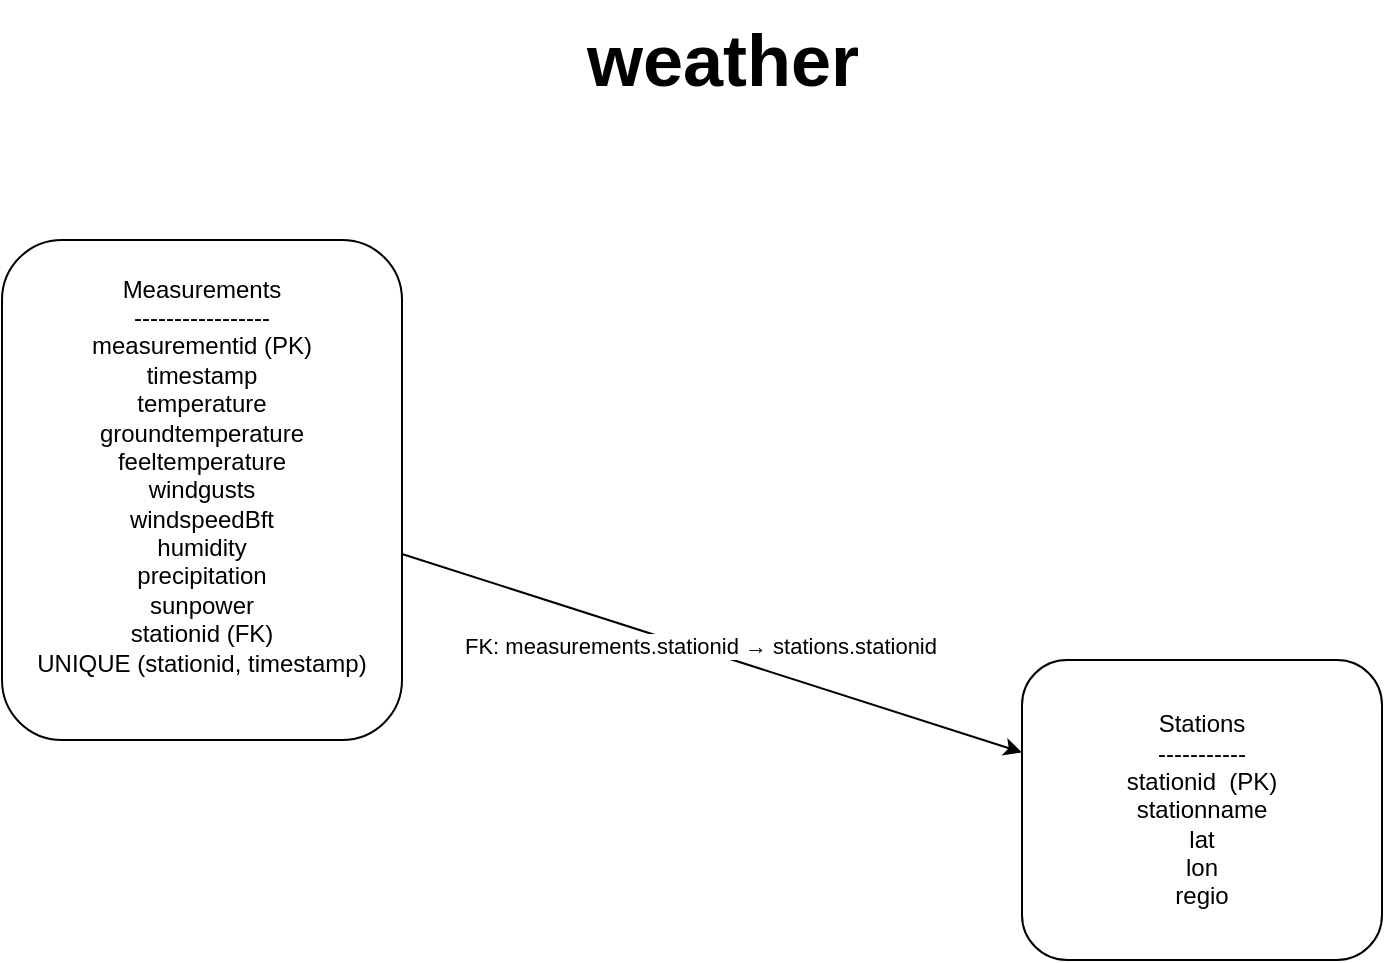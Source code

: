 <mxfile version="27.0.9">
  <diagram name="Pagina-1" id="7L0LI0vAFYGjomKPs-x2">
    <mxGraphModel dx="1426" dy="785" grid="1" gridSize="10" guides="1" tooltips="1" connect="1" arrows="1" fold="1" page="1" pageScale="1" pageWidth="827" pageHeight="1169" math="0" shadow="0">
      <root>
        <mxCell id="0" />
        <mxCell id="1" parent="0" />
        <mxCell id="2awhrkOe10rl8E8iRON_-1" value="Stations&lt;div&gt;-----------&lt;/div&gt;&lt;div&gt;stationid&amp;nbsp; (PK)&lt;/div&gt;&lt;div&gt;stationname&lt;/div&gt;&lt;div&gt;lat&lt;/div&gt;&lt;div&gt;lon&lt;/div&gt;&lt;div&gt;regio&lt;/div&gt;" style="rounded=1;whiteSpace=wrap;html=1;" parent="1" vertex="1">
          <mxGeometry x="580" y="380" width="180" height="150" as="geometry" />
        </mxCell>
        <mxCell id="2awhrkOe10rl8E8iRON_-2" value="Measurements&lt;div&gt;-----------------&lt;/div&gt;&lt;div&gt;&lt;div&gt;measurementid (PK)&lt;/div&gt;&lt;div&gt;timestamp&lt;/div&gt;&lt;div&gt;temperature&lt;/div&gt;&lt;div&gt;groundtemperature&lt;/div&gt;&lt;div&gt;feeltemperature&lt;/div&gt;&lt;div&gt;windgusts&lt;/div&gt;&lt;div&gt;windspeedBft&lt;/div&gt;&lt;div&gt;humidity&lt;/div&gt;&lt;div&gt;precipitation&lt;/div&gt;&lt;div&gt;sunpower&lt;/div&gt;&lt;div&gt;stationid (FK)&lt;/div&gt;&lt;/div&gt;&lt;div&gt;UNIQUE (stationid, timestamp)&lt;/div&gt;&lt;div&gt;&lt;br&gt;&lt;/div&gt;" style="rounded=1;whiteSpace=wrap;html=1;" parent="1" vertex="1">
          <mxGeometry x="70" y="170" width="200" height="250" as="geometry" />
        </mxCell>
        <mxCell id="2awhrkOe10rl8E8iRON_-3" value="" style="endArrow=classic;html=1;rounded=0;" parent="1" source="2awhrkOe10rl8E8iRON_-2" target="2awhrkOe10rl8E8iRON_-1" edge="1">
          <mxGeometry width="50" height="50" relative="1" as="geometry">
            <mxPoint x="390" y="430" as="sourcePoint" />
            <mxPoint x="440" y="380" as="targetPoint" />
          </mxGeometry>
        </mxCell>
        <mxCell id="2awhrkOe10rl8E8iRON_-4" value="FK: measurements.stationid → stations.stationid" style="edgeLabel;html=1;align=center;verticalAlign=middle;resizable=0;points=[];" parent="2awhrkOe10rl8E8iRON_-3" vertex="1" connectable="0">
          <mxGeometry x="-0.046" y="2" relative="1" as="geometry">
            <mxPoint as="offset" />
          </mxGeometry>
        </mxCell>
        <mxCell id="JSEexwDB7b6JcMHD7rnJ-1" value="&lt;font style=&quot;font-size: 36px;&quot;&gt;&lt;b&gt;weather&lt;/b&gt;&lt;/font&gt;" style="text;html=1;align=center;verticalAlign=middle;resizable=0;points=[];autosize=1;strokeColor=none;fillColor=none;" vertex="1" parent="1">
          <mxGeometry x="350" y="50" width="160" height="60" as="geometry" />
        </mxCell>
      </root>
    </mxGraphModel>
  </diagram>
</mxfile>
